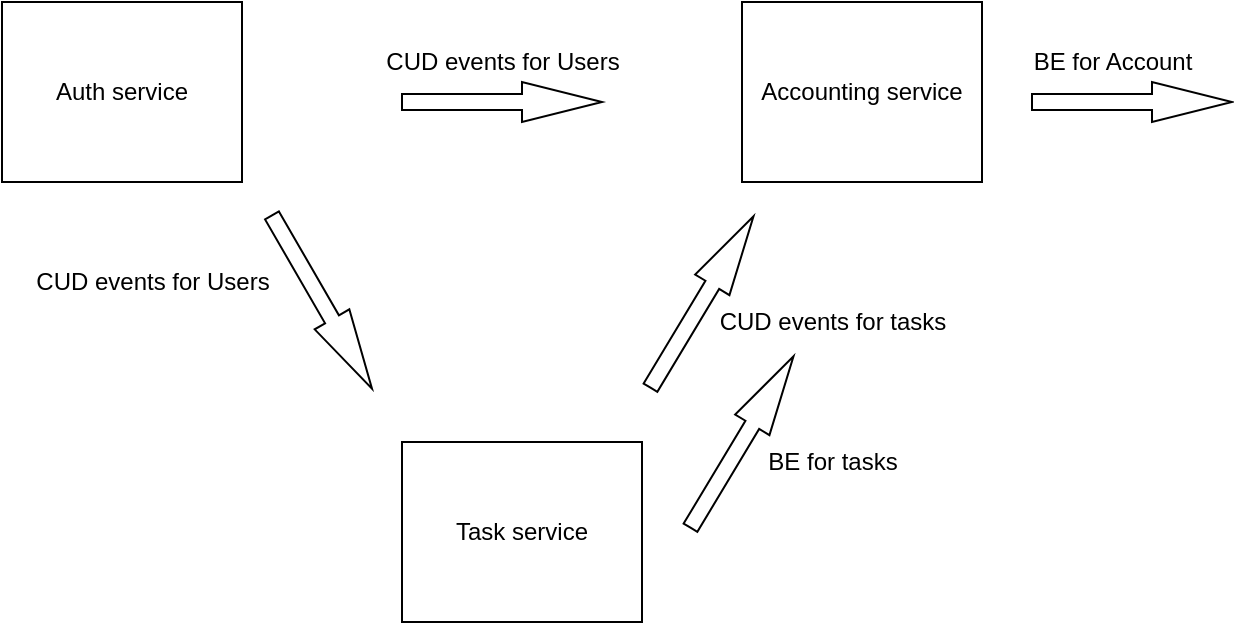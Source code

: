 <mxfile version="15.6.3" type="github">
  <diagram id="bA1fCBD8PMR81sRgOeHo" name="Page-1">
    <mxGraphModel dx="1038" dy="547" grid="1" gridSize="10" guides="1" tooltips="1" connect="1" arrows="1" fold="1" page="1" pageScale="1" pageWidth="827" pageHeight="1169" math="0" shadow="0">
      <root>
        <mxCell id="0" />
        <mxCell id="1" parent="0" />
        <mxCell id="uXTuELQXPpplIUTR7Xs5-1" value="Auth service" style="rounded=0;whiteSpace=wrap;html=1;" vertex="1" parent="1">
          <mxGeometry x="130" y="60" width="120" height="90" as="geometry" />
        </mxCell>
        <mxCell id="uXTuELQXPpplIUTR7Xs5-2" value="Task service" style="rounded=0;whiteSpace=wrap;html=1;" vertex="1" parent="1">
          <mxGeometry x="330" y="280" width="120" height="90" as="geometry" />
        </mxCell>
        <mxCell id="uXTuELQXPpplIUTR7Xs5-3" value="Accounting service" style="rounded=0;whiteSpace=wrap;html=1;" vertex="1" parent="1">
          <mxGeometry x="500" y="60" width="120" height="90" as="geometry" />
        </mxCell>
        <mxCell id="uXTuELQXPpplIUTR7Xs5-5" value="" style="html=1;shadow=0;dashed=0;align=center;verticalAlign=middle;shape=mxgraph.arrows2.arrow;dy=0.6;dx=40;notch=0;" vertex="1" parent="1">
          <mxGeometry x="330" y="100" width="100" height="20" as="geometry" />
        </mxCell>
        <mxCell id="uXTuELQXPpplIUTR7Xs5-6" value="CUD events for Users" style="text;html=1;align=center;verticalAlign=middle;resizable=0;points=[];autosize=1;strokeColor=none;fillColor=none;" vertex="1" parent="1">
          <mxGeometry x="315" y="80" width="130" height="20" as="geometry" />
        </mxCell>
        <mxCell id="uXTuELQXPpplIUTR7Xs5-8" value="" style="html=1;shadow=0;dashed=0;align=center;verticalAlign=middle;shape=mxgraph.arrows2.arrow;dy=0.6;dx=40;notch=0;rotation=60;" vertex="1" parent="1">
          <mxGeometry x="240" y="200" width="100" height="20" as="geometry" />
        </mxCell>
        <mxCell id="uXTuELQXPpplIUTR7Xs5-9" value="CUD events for Users" style="text;html=1;align=center;verticalAlign=middle;resizable=0;points=[];autosize=1;strokeColor=none;fillColor=none;" vertex="1" parent="1">
          <mxGeometry x="140" y="190" width="130" height="20" as="geometry" />
        </mxCell>
        <mxCell id="uXTuELQXPpplIUTR7Xs5-10" value="" style="html=1;shadow=0;dashed=0;align=center;verticalAlign=middle;shape=mxgraph.arrows2.arrow;dy=0.6;dx=40;notch=0;rotation=-59;" vertex="1" parent="1">
          <mxGeometry x="430" y="200" width="100" height="20" as="geometry" />
        </mxCell>
        <mxCell id="uXTuELQXPpplIUTR7Xs5-11" value="CUD events for tasks" style="text;html=1;align=center;verticalAlign=middle;resizable=0;points=[];autosize=1;strokeColor=none;fillColor=none;" vertex="1" parent="1">
          <mxGeometry x="480" y="210" width="130" height="20" as="geometry" />
        </mxCell>
        <mxCell id="uXTuELQXPpplIUTR7Xs5-12" value="" style="html=1;shadow=0;dashed=0;align=center;verticalAlign=middle;shape=mxgraph.arrows2.arrow;dy=0.6;dx=40;notch=0;rotation=-59;" vertex="1" parent="1">
          <mxGeometry x="450" y="270" width="100" height="20" as="geometry" />
        </mxCell>
        <mxCell id="uXTuELQXPpplIUTR7Xs5-13" value="BE for tasks" style="text;html=1;align=center;verticalAlign=middle;resizable=0;points=[];autosize=1;strokeColor=none;fillColor=none;" vertex="1" parent="1">
          <mxGeometry x="505" y="280" width="80" height="20" as="geometry" />
        </mxCell>
        <mxCell id="uXTuELQXPpplIUTR7Xs5-14" value="" style="html=1;shadow=0;dashed=0;align=center;verticalAlign=middle;shape=mxgraph.arrows2.arrow;dy=0.6;dx=40;notch=0;" vertex="1" parent="1">
          <mxGeometry x="645" y="100" width="100" height="20" as="geometry" />
        </mxCell>
        <mxCell id="uXTuELQXPpplIUTR7Xs5-15" value="BE for Account" style="text;html=1;align=center;verticalAlign=middle;resizable=0;points=[];autosize=1;strokeColor=none;fillColor=none;" vertex="1" parent="1">
          <mxGeometry x="640" y="80" width="90" height="20" as="geometry" />
        </mxCell>
      </root>
    </mxGraphModel>
  </diagram>
</mxfile>
